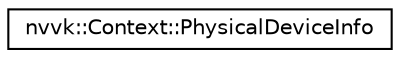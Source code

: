 digraph "Graphical Class Hierarchy"
{
 // LATEX_PDF_SIZE
  edge [fontname="Helvetica",fontsize="10",labelfontname="Helvetica",labelfontsize="10"];
  node [fontname="Helvetica",fontsize="10",shape=record];
  rankdir="LR";
  Node0 [label="nvvk::Context::PhysicalDeviceInfo",height=0.2,width=0.4,color="black", fillcolor="white", style="filled",URL="$structnvvk_1_1_context_1_1_physical_device_info.html",tooltip=" "];
}
